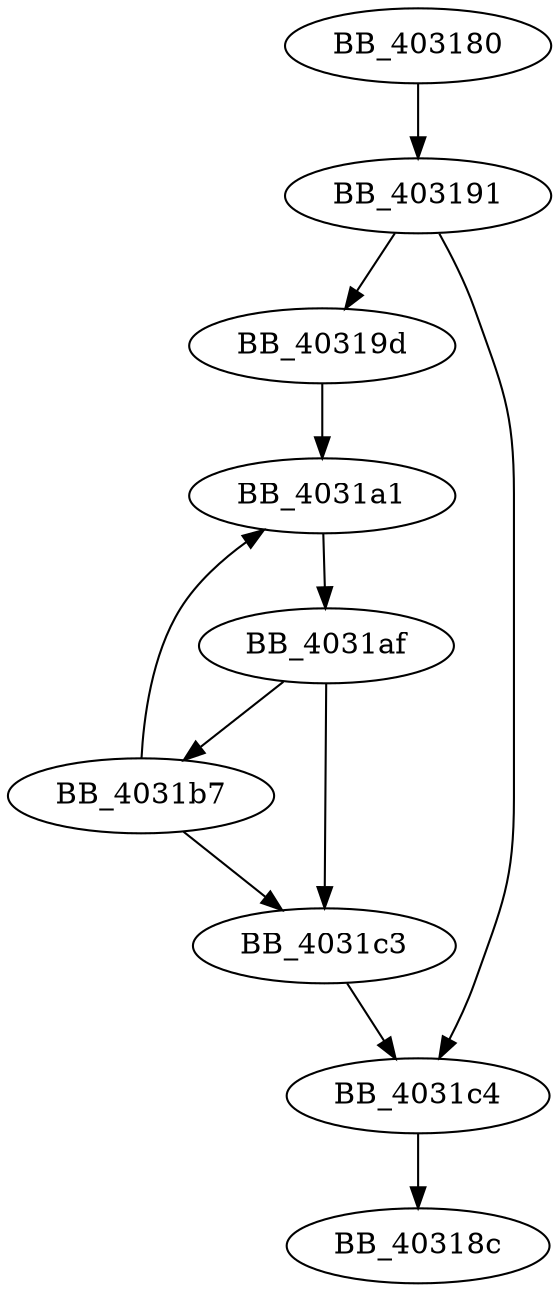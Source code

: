 DiGraph sub_403180{
BB_403180->BB_403191
BB_403191->BB_40319d
BB_403191->BB_4031c4
BB_40319d->BB_4031a1
BB_4031a1->BB_4031af
BB_4031af->BB_4031b7
BB_4031af->BB_4031c3
BB_4031b7->BB_4031a1
BB_4031b7->BB_4031c3
BB_4031c3->BB_4031c4
BB_4031c4->BB_40318c
}
